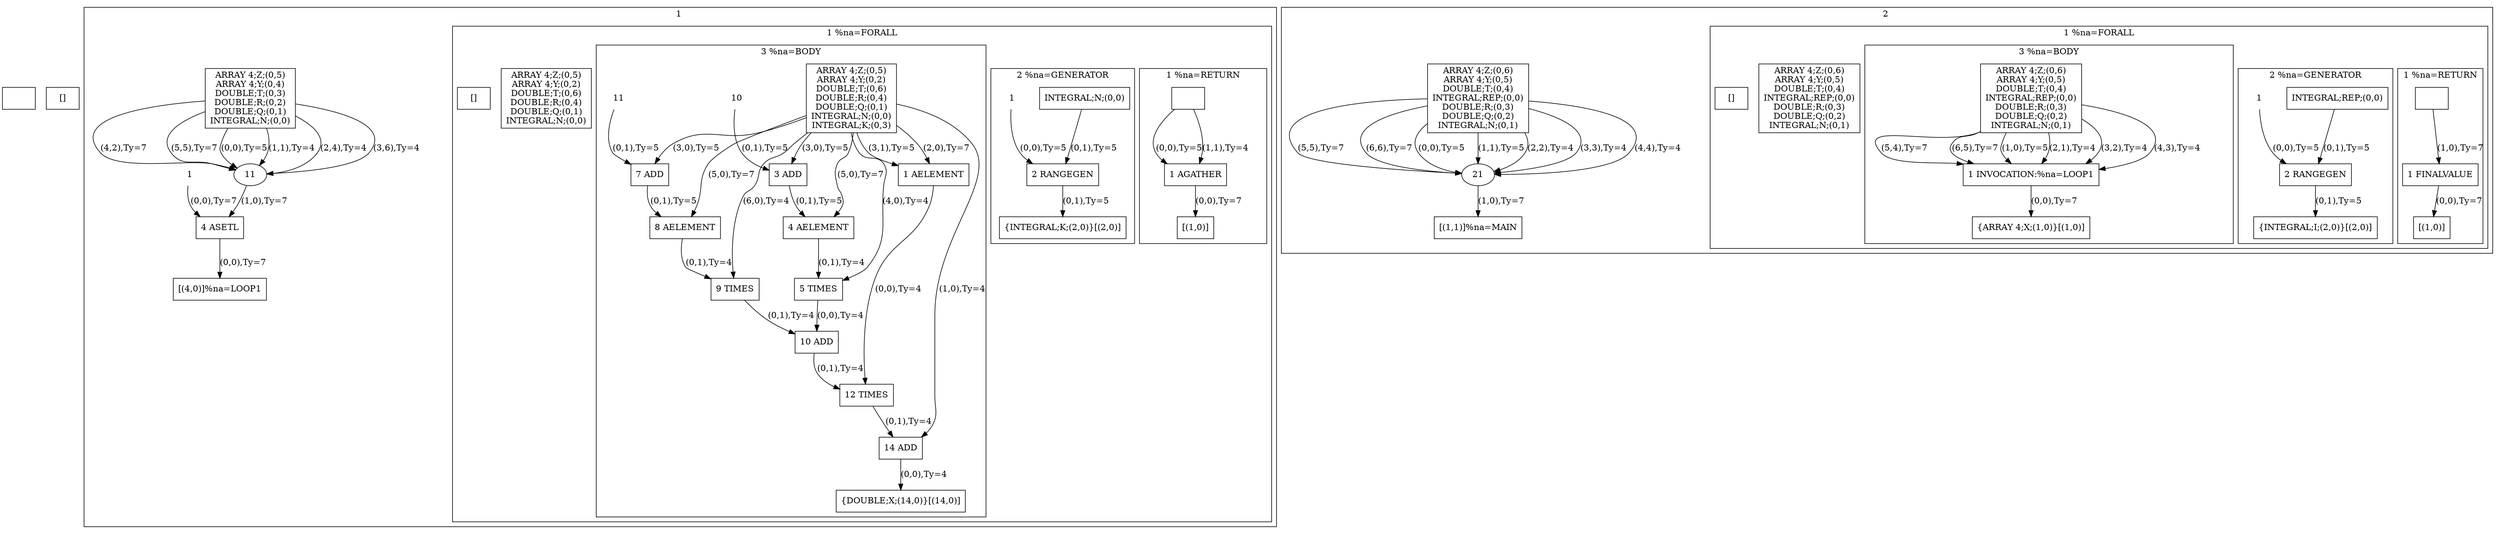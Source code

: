 digraph R {
newrank=true;
IN00 [shape=rect;label=""];
OUT00 [shape=rect;label="[]"];
subgraph cluster_01 {
label="1 ";
IN01 [shape=rect;label="ARRAY 4;Z;(0,5)\nARRAY 4;Y;(0,4)\nDOUBLE;T;(0,3)\nDOUBLE;R;(0,2)\nDOUBLE;Q;(0,1)\nINTEGRAL;N;(0,0)"];
OUT01 [shape=rect;label="[(4,0)]%na=LOOP1"];
subgraph cluster_11 {
label="1 %na=FORALL";
IN011 [shape=rect;label="ARRAY 4;Z;(0,5)\nARRAY 4;Y;(0,2)\nDOUBLE;T;(0,6)\nDOUBLE;R;(0,4)\nDOUBLE;Q;(0,1)\nINTEGRAL;N;(0,0)"];
OUT011 [shape=rect;label="[]"];
subgraph cluster_111 {
label="1 %na=RETURN";
IN0111 [shape=rect;label=""];
OUT0111 [shape=rect;label="[(1,0)]"];
1111 [shape=rect;label="1 AGATHER"]
IN0111 ->  1111 [label="(0,0),Ty=5"]
IN0111 ->  1111 [label="(1,1),Ty=4"]
1111 ->  OUT0111 [label="(0,0),Ty=7"]
};
subgraph cluster_112 {
label="2 %na=GENERATOR";
IN0112 [shape=rect;label="INTEGRAL;N;(0,0)"];
OUT0112 [shape=rect;label="{INTEGRAL;K;(2,0)}[(2,0)]"];
1121 [shape=plaintext;label="1"];
1122 [shape=rect;label="2 RANGEGEN"]
IN0112 ->  1122 [label="(0,1),Ty=5"]
1121 ->  1122 [label="(0,0),Ty=5"]
1122 ->  OUT0112 [label="(0,1),Ty=5"]
};
subgraph cluster_113 {
label="3 %na=BODY";
IN0113 [shape=rect;label="ARRAY 4;Z;(0,5)\nARRAY 4;Y;(0,2)\nDOUBLE;T;(0,6)\nDOUBLE;R;(0,4)\nDOUBLE;Q;(0,1)\nINTEGRAL;N;(0,0)\nINTEGRAL;K;(0,3)"];
OUT0113 [shape=rect;label="{DOUBLE;X;(14,0)}[(14,0)]"];
1131 [shape=rect;label="1 AELEMENT"];
1132 [shape=plaintext;label="10"];
1133 [shape=rect;label="3 ADD"];
1134 [shape=rect;label="4 AELEMENT"];
1135 [shape=rect;label="5 TIMES"];
1136 [shape=plaintext;label="11"];
1137 [shape=rect;label="7 ADD"];
1138 [shape=rect;label="8 AELEMENT"];
1139 [shape=rect;label="9 TIMES"];
11310 [shape=rect;label="10 ADD"];
11312 [shape=rect;label="12 TIMES"];
11314 [shape=rect;label="14 ADD"]
IN0113 ->  1131 [label="(2,0),Ty=7"]
IN0113 ->  1131 [label="(3,1),Ty=5"]
IN0113 ->  1133 [label="(3,0),Ty=5"]
IN0113 ->  1134 [label="(5,0),Ty=7"]
IN0113 ->  1135 [label="(4,0),Ty=4"]
IN0113 ->  1137 [label="(3,0),Ty=5"]
IN0113 ->  1138 [label="(5,0),Ty=7"]
IN0113 ->  1139 [label="(6,0),Ty=4"]
IN0113 ->  11314 [label="(1,0),Ty=4"]
1131 ->  11312 [label="(0,0),Ty=4"]
1132 ->  1133 [label="(0,1),Ty=5"]
1133 ->  1134 [label="(0,1),Ty=5"]
1134 ->  1135 [label="(0,1),Ty=4"]
1135 ->  11310 [label="(0,0),Ty=4"]
1136 ->  1137 [label="(0,1),Ty=5"]
1137 ->  1138 [label="(0,1),Ty=5"]
1138 ->  1139 [label="(0,1),Ty=4"]
1139 ->  11310 [label="(0,1),Ty=4"]
11310 ->  11312 [label="(0,1),Ty=4"]
11312 ->  11314 [label="(0,1),Ty=4"]
11314 ->  OUT0113 [label="(0,0),Ty=4"]
}
};
13 [shape=plaintext;label="1"];
14 [shape=rect;label="4 ASETL"]
IN01 ->  11 [label="(0,0),Ty=5"]
IN01 ->  11 [label="(1,1),Ty=4"]
IN01 ->  11 [label="(2,4),Ty=4"]
IN01 ->  11 [label="(3,6),Ty=4"]
IN01 ->  11 [label="(4,2),Ty=7"]
IN01 ->  11 [label="(5,5),Ty=7"]
11 ->  14 [label="(1,0),Ty=7"]
13 ->  14 [label="(0,0),Ty=7"]
14 ->  OUT01 [label="(0,0),Ty=7"]
};
subgraph cluster_02 {
label="2 ";
IN02 [shape=rect;label="ARRAY 4;Z;(0,6)\nARRAY 4;Y;(0,5)\nDOUBLE;T;(0,4)\nINTEGRAL;REP;(0,0)\nDOUBLE;R;(0,3)\nDOUBLE;Q;(0,2)\nINTEGRAL;N;(0,1)"];
OUT02 [shape=rect;label="[(1,1)]%na=MAIN"];
subgraph cluster_21 {
label="1 %na=FORALL";
IN021 [shape=rect;label="ARRAY 4;Z;(0,6)\nARRAY 4;Y;(0,5)\nDOUBLE;T;(0,4)\nINTEGRAL;REP;(0,0)\nDOUBLE;R;(0,3)\nDOUBLE;Q;(0,2)\nINTEGRAL;N;(0,1)"];
OUT021 [shape=rect;label="[]"];
subgraph cluster_211 {
label="1 %na=RETURN";
IN0211 [shape=rect;label=""];
OUT0211 [shape=rect;label="[(1,0)]"];
2111 [shape=rect;label="1 FINALVALUE"]
IN0211 ->  2111 [label="(1,0),Ty=7"]
2111 ->  OUT0211 [label="(0,0),Ty=7"]
};
subgraph cluster_212 {
label="2 %na=GENERATOR";
IN0212 [shape=rect;label="INTEGRAL;REP;(0,0)"];
OUT0212 [shape=rect;label="{INTEGRAL;I;(2,0)}[(2,0)]"];
2121 [shape=plaintext;label="1"];
2122 [shape=rect;label="2 RANGEGEN"]
IN0212 ->  2122 [label="(0,1),Ty=5"]
2121 ->  2122 [label="(0,0),Ty=5"]
2122 ->  OUT0212 [label="(0,1),Ty=5"]
};
subgraph cluster_213 {
label="3 %na=BODY";
IN0213 [shape=rect;label="ARRAY 4;Z;(0,6)\nARRAY 4;Y;(0,5)\nDOUBLE;T;(0,4)\nINTEGRAL;REP;(0,0)\nDOUBLE;R;(0,3)\nDOUBLE;Q;(0,2)\nINTEGRAL;N;(0,1)"];
OUT0213 [shape=rect;label="{ARRAY 4;X;(1,0)}[(1,0)]"];
2131 [shape=rect;label="1 INVOCATION:%na=LOOP1"]
IN0213 ->  2131 [label="(1,0),Ty=5"]
IN0213 ->  2131 [label="(2,1),Ty=4"]
IN0213 ->  2131 [label="(3,2),Ty=4"]
IN0213 ->  2131 [label="(4,3),Ty=4"]
IN0213 ->  2131 [label="(5,4),Ty=7"]
IN0213 ->  2131 [label="(6,5),Ty=7"]
2131 ->  OUT0213 [label="(0,0),Ty=7"]
}
}
IN02 ->  21 [label="(0,0),Ty=5"]
IN02 ->  21 [label="(1,1),Ty=5"]
IN02 ->  21 [label="(2,2),Ty=4"]
IN02 ->  21 [label="(3,3),Ty=4"]
IN02 ->  21 [label="(4,4),Ty=4"]
IN02 ->  21 [label="(5,5),Ty=7"]
IN02 ->  21 [label="(6,6),Ty=7"]
21 ->  OUT02 [label="(1,0),Ty=7"]
}}